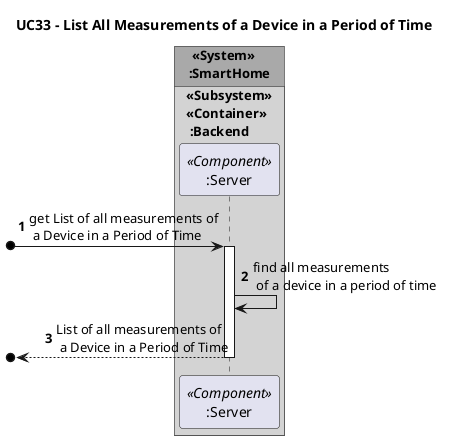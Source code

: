 @startuml
'https://plantuml.com/sequence-diagram
autonumber
title UC33 - List All Measurements of a Device in a Period of Time

autonumber

!pragma teoz true
box " <<System>>\n:SmartHome" #DarkGrey
box "<<Subsystem>>\n<<Container>>\n :Backend" #LightGrey
  participant ":Server" as server <<Component>>
end box

[o->server: get List of all measurements of\n a Device in a Period of Time
activate server
server->server: find all measurements\n of a device in a period of time

[o<--server: List of all measurements of\n a Device in a Period of Time
deactivate server
@enduml